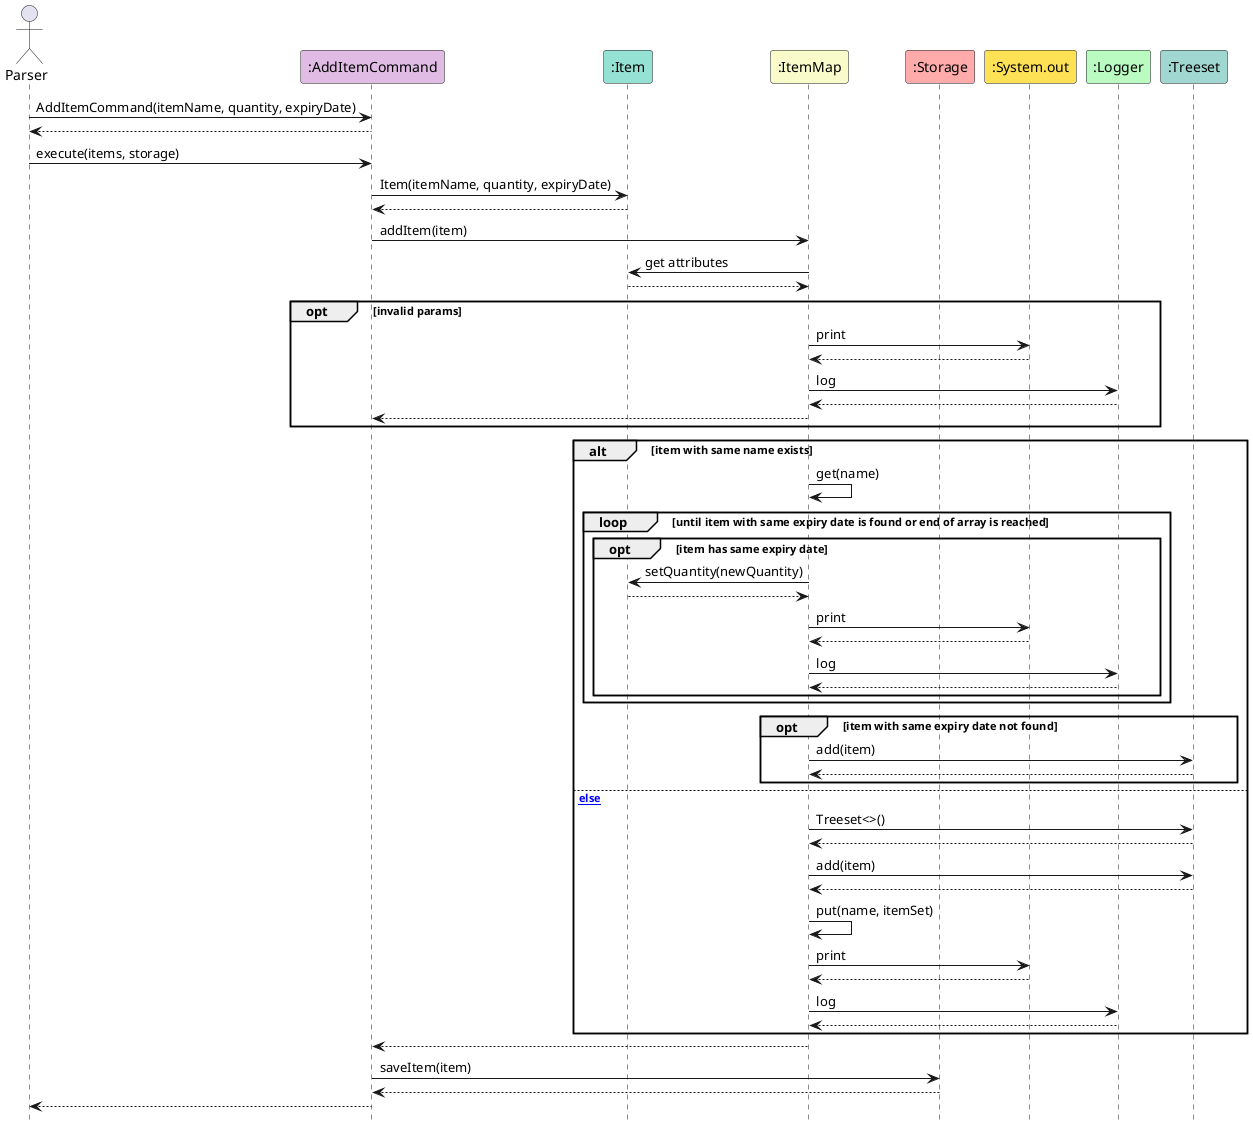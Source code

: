 @startuml

hide footbox
skinparam sequenceReferenceBackgroundColor #f7807c

actor Parser

participant ":AddItemCommand" as AddItemCommand #E0BBE4
participant ":Item" as Item #95E1D3
participant ":ItemMap" as ItemMap #F9FBCB
participant ":Storage" as Storage #FFABAB
participant ":System.out" as System.out #FFE156
participant ":Logger" as Logger #B9FBC0
participant ":Treeset" as Treeset #A0D8D1

Parser -> AddItemCommand : AddItemCommand(itemName, quantity, expiryDate)
return
Parser -> AddItemCommand : execute(items, storage)
AddItemCommand -> Item : Item(itemName, quantity, expiryDate)
return
AddItemCommand -> ItemMap : addItem(item)
ItemMap -> Item : get attributes
return

opt invalid params
    ItemMap -> System.out : print
    return
    ItemMap -> Logger : log
    return
    ItemMap --> AddItemCommand
end

alt item with same name exists
    ItemMap -> ItemMap : get(name)
    loop until item with same expiry date is found or end of array is reached
        opt item has same expiry date
            ItemMap -> Item : setQuantity(newQuantity)
            return
            ItemMap -> System.out : print
            return
            ItemMap -> Logger : log
            return
        end

    end
    opt item with same expiry date not found
        ItemMap -> Treeset : add(item)
        return
    end
else [else]
    ItemMap -> Treeset : Treeset<>()
    return
    ItemMap -> Treeset : add(item)
    return
    ItemMap -> ItemMap : put(name, itemSet)
    ItemMap -> System.out : print
    return
    ItemMap -> Logger : log
    return
end
ItemMap --> AddItemCommand
AddItemCommand -> Storage : saveItem(item)
return
AddItemCommand --> Parser

@enduml